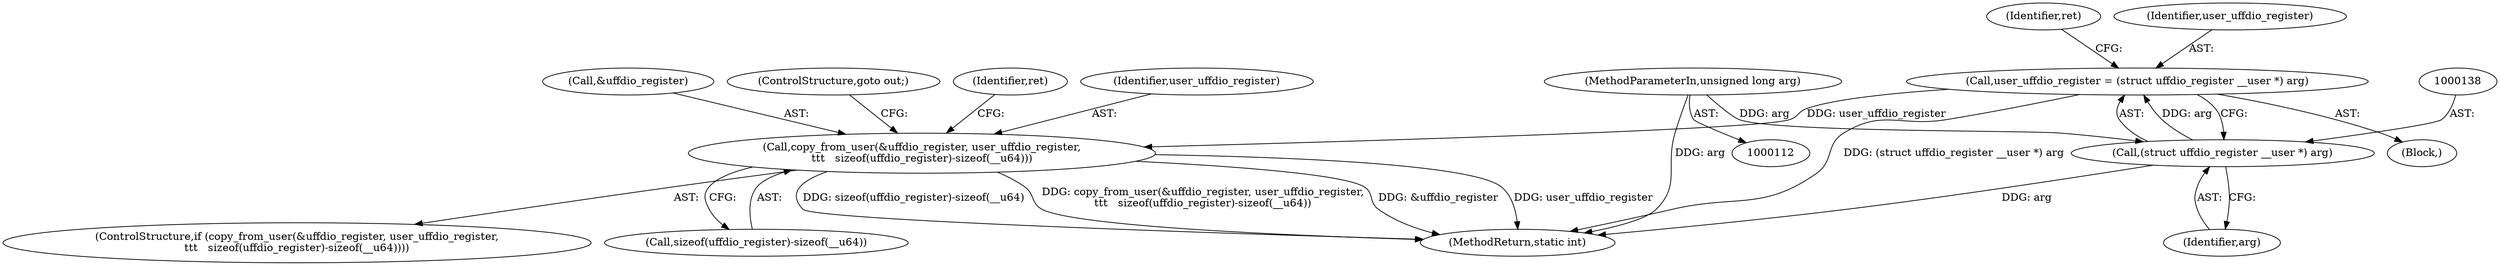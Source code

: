digraph "0_linux_29ec90660d68bbdd69507c1c8b4e33aa299278b1@API" {
"1000145" [label="(Call,copy_from_user(&uffdio_register, user_uffdio_register,\n\t\t\t   sizeof(uffdio_register)-sizeof(__u64)))"];
"1000135" [label="(Call,user_uffdio_register = (struct uffdio_register __user *) arg)"];
"1000137" [label="(Call,(struct uffdio_register __user *) arg)"];
"1000114" [label="(MethodParameterIn,unsigned long arg)"];
"1000146" [label="(Call,&uffdio_register)"];
"1000154" [label="(ControlStructure,goto out;)"];
"1000115" [label="(Block,)"];
"1000139" [label="(Identifier,arg)"];
"1000114" [label="(MethodParameterIn,unsigned long arg)"];
"1000141" [label="(Identifier,ret)"];
"1000145" [label="(Call,copy_from_user(&uffdio_register, user_uffdio_register,\n\t\t\t   sizeof(uffdio_register)-sizeof(__u64)))"];
"1000135" [label="(Call,user_uffdio_register = (struct uffdio_register __user *) arg)"];
"1000137" [label="(Call,(struct uffdio_register __user *) arg)"];
"1000156" [label="(Identifier,ret)"];
"1000136" [label="(Identifier,user_uffdio_register)"];
"1000148" [label="(Identifier,user_uffdio_register)"];
"1000149" [label="(Call,sizeof(uffdio_register)-sizeof(__u64))"];
"1000603" [label="(MethodReturn,static int)"];
"1000144" [label="(ControlStructure,if (copy_from_user(&uffdio_register, user_uffdio_register,\n\t\t\t   sizeof(uffdio_register)-sizeof(__u64))))"];
"1000145" -> "1000144"  [label="AST: "];
"1000145" -> "1000149"  [label="CFG: "];
"1000146" -> "1000145"  [label="AST: "];
"1000148" -> "1000145"  [label="AST: "];
"1000149" -> "1000145"  [label="AST: "];
"1000154" -> "1000145"  [label="CFG: "];
"1000156" -> "1000145"  [label="CFG: "];
"1000145" -> "1000603"  [label="DDG: user_uffdio_register"];
"1000145" -> "1000603"  [label="DDG: sizeof(uffdio_register)-sizeof(__u64)"];
"1000145" -> "1000603"  [label="DDG: copy_from_user(&uffdio_register, user_uffdio_register,\n\t\t\t   sizeof(uffdio_register)-sizeof(__u64))"];
"1000145" -> "1000603"  [label="DDG: &uffdio_register"];
"1000135" -> "1000145"  [label="DDG: user_uffdio_register"];
"1000135" -> "1000115"  [label="AST: "];
"1000135" -> "1000137"  [label="CFG: "];
"1000136" -> "1000135"  [label="AST: "];
"1000137" -> "1000135"  [label="AST: "];
"1000141" -> "1000135"  [label="CFG: "];
"1000135" -> "1000603"  [label="DDG: (struct uffdio_register __user *) arg"];
"1000137" -> "1000135"  [label="DDG: arg"];
"1000137" -> "1000139"  [label="CFG: "];
"1000138" -> "1000137"  [label="AST: "];
"1000139" -> "1000137"  [label="AST: "];
"1000137" -> "1000603"  [label="DDG: arg"];
"1000114" -> "1000137"  [label="DDG: arg"];
"1000114" -> "1000112"  [label="AST: "];
"1000114" -> "1000603"  [label="DDG: arg"];
}
